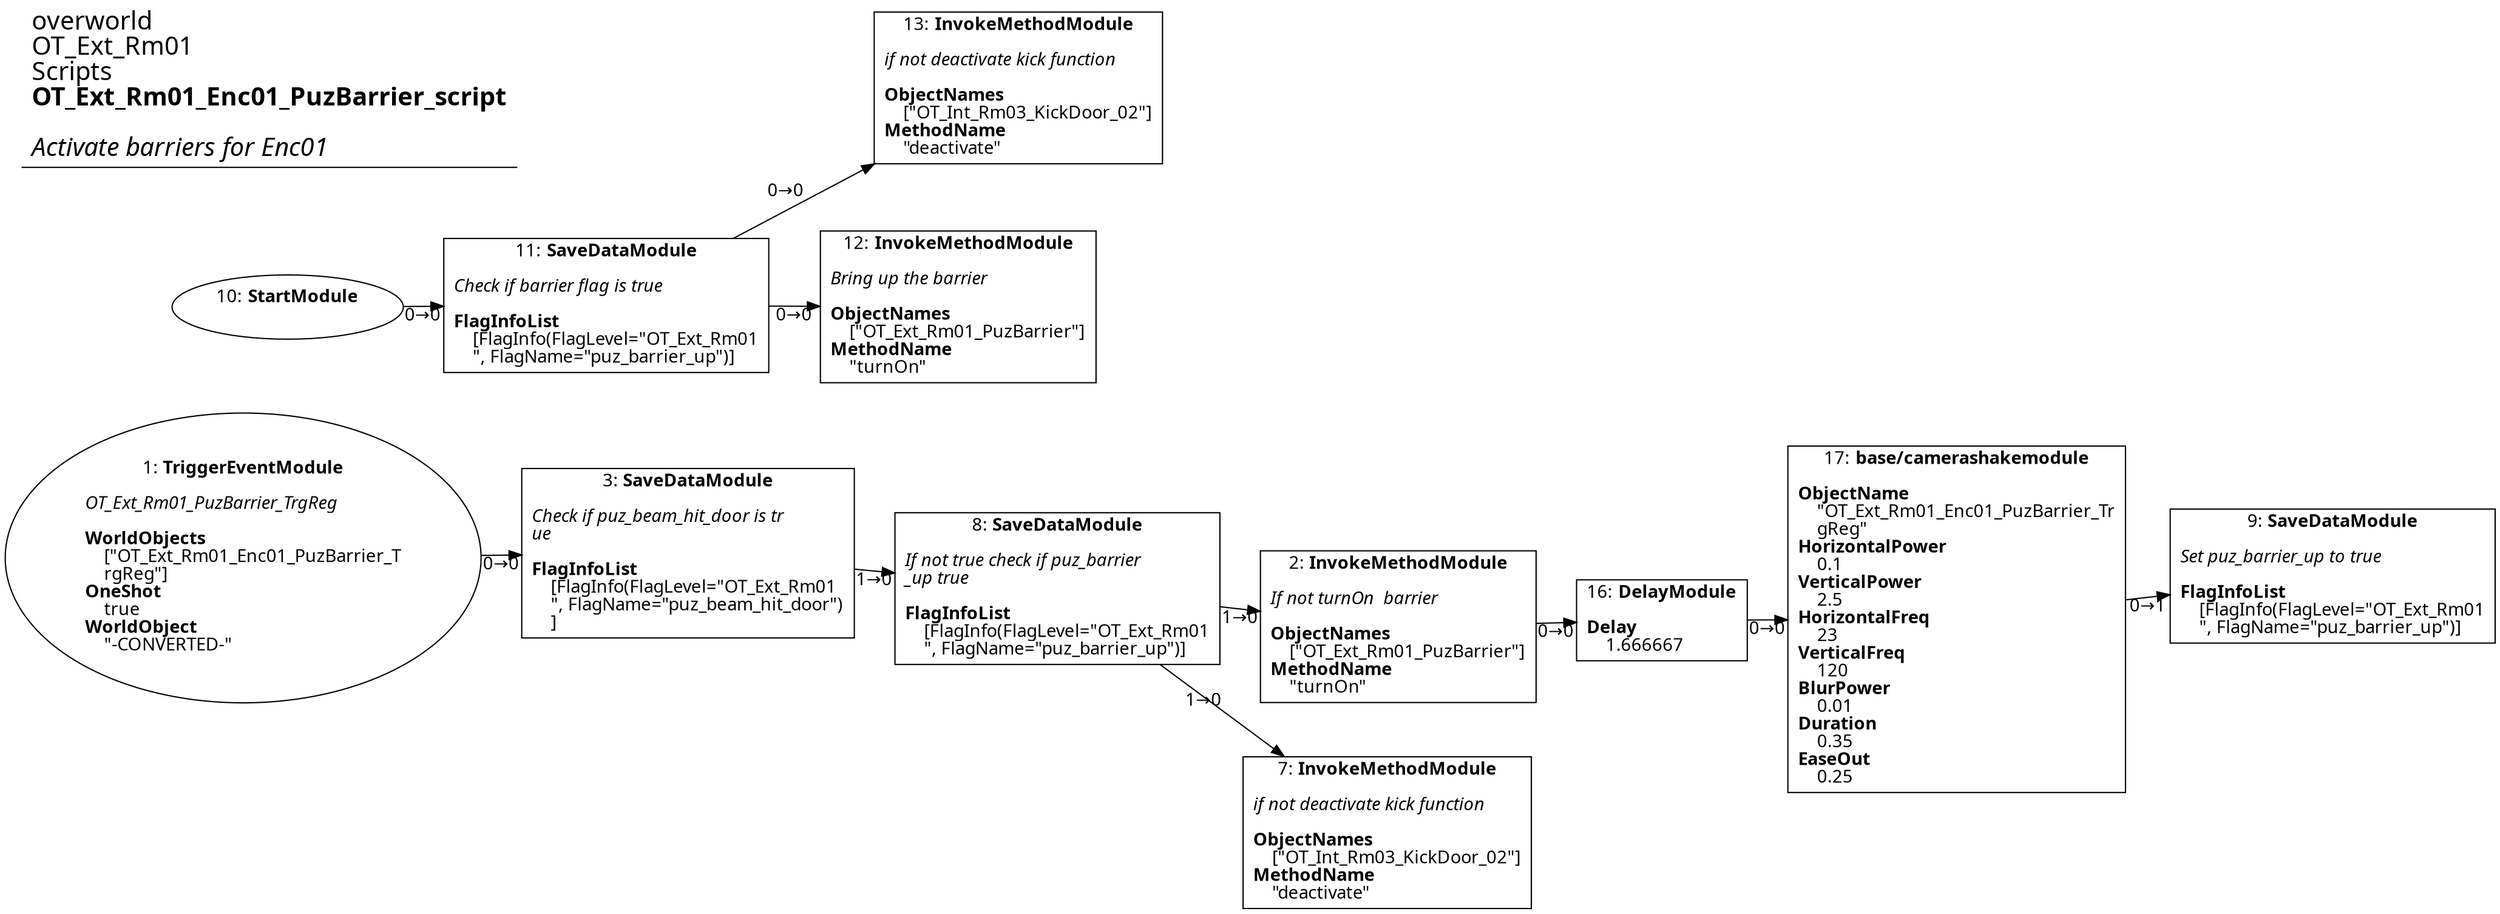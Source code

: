 digraph {
    layout = fdp;
    overlap = prism;
    sep = "+16";
    splines = spline;

    node [ shape = box ];

    graph [ fontname = "Segoe UI" ];
    node [ fontname = "Segoe UI" ];
    edge [ fontname = "Segoe UI" ];

    1 [ label = <1: <b>TriggerEventModule</b><br/><br/><i>OT_Ext_Rm01_PuzBarrier_TrgReg<br align="left"/></i><br align="left"/><b>WorldObjects</b><br align="left"/>    [&quot;OT_Ext_Rm01_Enc01_PuzBarrier_T<br align="left"/>    rgReg&quot;]<br align="left"/><b>OneShot</b><br align="left"/>    true<br align="left"/><b>WorldObject</b><br align="left"/>    &quot;-CONVERTED-&quot;<br align="left"/>> ];
    1 [ shape = oval ]
    1 [ pos = "0.08800001,-0.179!" ];
    1 -> 3 [ label = "0→0" ];

    2 [ label = <2: <b>InvokeMethodModule</b><br/><br/><i>If not turnOn  barrier<br align="left"/></i><br align="left"/><b>ObjectNames</b><br align="left"/>    [&quot;OT_Ext_Rm01_PuzBarrier&quot;]<br align="left"/><b>MethodName</b><br align="left"/>    &quot;turnOn&quot;<br align="left"/>> ];
    2 [ pos = "0.89000005,-0.22500001!" ];
    2 -> 16 [ label = "0→0" ];

    3 [ label = <3: <b>SaveDataModule</b><br/><br/><i>Check if puz_beam_hit_door is tr<br align="left"/>ue<br align="left"/></i><br align="left"/><b>FlagInfoList</b><br align="left"/>    [FlagInfo(FlagLevel=&quot;OT_Ext_Rm01<br align="left"/>    &quot;, FlagName=&quot;puz_beam_hit_door&quot;)<br align="left"/>    ]<br align="left"/>> ];
    3 [ pos = "0.39100003,-0.179!" ];
    3 -> 8 [ label = "1→0" ];

    7 [ label = <7: <b>InvokeMethodModule</b><br/><br/><i>if not deactivate kick function<br align="left"/></i><br align="left"/><b>ObjectNames</b><br align="left"/>    [&quot;OT_Int_Rm03_KickDoor_02&quot;]<br align="left"/><b>MethodName</b><br align="left"/>    &quot;deactivate&quot;<br align="left"/>> ];
    7 [ pos = "0.892,-0.39000002!" ];

    8 [ label = <8: <b>SaveDataModule</b><br/><br/><i>If not true check if puz_barrier<br align="left"/>_up true<br align="left"/></i><br align="left"/><b>FlagInfoList</b><br align="left"/>    [FlagInfo(FlagLevel=&quot;OT_Ext_Rm01<br align="left"/>    &quot;, FlagName=&quot;puz_barrier_up&quot;)]<br align="left"/>> ];
    8 [ pos = "0.63000005,-0.202!" ];
    8 -> 2 [ label = "1→0" ];
    8 -> 7 [ label = "1→0" ];

    9 [ label = <9: <b>SaveDataModule</b><br/><br/><i>Set puz_barrier_up to true<br align="left"/></i><br align="left"/><b>FlagInfoList</b><br align="left"/>    [FlagInfo(FlagLevel=&quot;OT_Ext_Rm01<br align="left"/>    &quot;, FlagName=&quot;puz_barrier_up&quot;)]<br align="left"/>> ];
    9 [ pos = "1.5320001,-0.202!" ];

    10 [ label = <10: <b>StartModule</b><br/><br/>> ];
    10 [ shape = oval ]
    10 [ pos = "0.1,0.015000001!" ];
    10 -> 11 [ label = "0→0" ];

    11 [ label = <11: <b>SaveDataModule</b><br/><br/><i>Check if barrier flag is true<br align="left"/></i><br align="left"/><b>FlagInfoList</b><br align="left"/>    [FlagInfo(FlagLevel=&quot;OT_Ext_Rm01<br align="left"/>    &quot;, FlagName=&quot;puz_barrier_up&quot;)]<br align="left"/>> ];
    11 [ pos = "0.31300002,0.015000001!" ];
    11 -> 12 [ label = "0→0" ];
    11 -> 13 [ label = "0→0" ];

    12 [ label = <12: <b>InvokeMethodModule</b><br/><br/><i>Bring up the barrier<br align="left"/></i><br align="left"/><b>ObjectNames</b><br align="left"/>    [&quot;OT_Ext_Rm01_PuzBarrier&quot;]<br align="left"/><b>MethodName</b><br align="left"/>    &quot;turnOn&quot;<br align="left"/>> ];
    12 [ pos = "0.56600004,0.015000001!" ];

    13 [ label = <13: <b>InvokeMethodModule</b><br/><br/><i>if not deactivate kick function<br align="left"/></i><br align="left"/><b>ObjectNames</b><br align="left"/>    [&quot;OT_Int_Rm03_KickDoor_02&quot;]<br align="left"/><b>MethodName</b><br align="left"/>    &quot;deactivate&quot;<br align="left"/>> ];
    13 [ pos = "0.57100004,0.19000001!" ];

    16 [ label = <16: <b>DelayModule</b><br/><br/><b>Delay</b><br align="left"/>    1.666667<br align="left"/>> ];
    16 [ pos = "1.108,-0.22500001!" ];
    16 -> 17 [ label = "0→0" ];

    17 [ label = <17: <b>base/camerashakemodule</b><br/><br/><b>ObjectName</b><br align="left"/>    &quot;OT_Ext_Rm01_Enc01_PuzBarrier_Tr<br align="left"/>    gReg&quot;<br align="left"/><b>HorizontalPower</b><br align="left"/>    0.1<br align="left"/><b>VerticalPower</b><br align="left"/>    2.5<br align="left"/><b>HorizontalFreq</b><br align="left"/>    23<br align="left"/><b>VerticalFreq</b><br align="left"/>    120<br align="left"/><b>BlurPower</b><br align="left"/>    0.01<br align="left"/><b>Duration</b><br align="left"/>    0.35<br align="left"/><b>EaseOut</b><br align="left"/>    0.25<br align="left"/>> ];
    17 [ pos = "1.302,-0.22500001!" ];
    17 -> 9 [ label = "0→1" ];

    title [ pos = "0.087000005,0.19100001!" ];
    title [ shape = underline ];
    title [ label = <<font point-size="20">overworld<br align="left"/>OT_Ext_Rm01<br align="left"/>Scripts<br align="left"/><b>OT_Ext_Rm01_Enc01_PuzBarrier_script</b><br align="left"/><br/><i>Activate barriers for Enc01</i><br align="left"/></font>> ];
}
